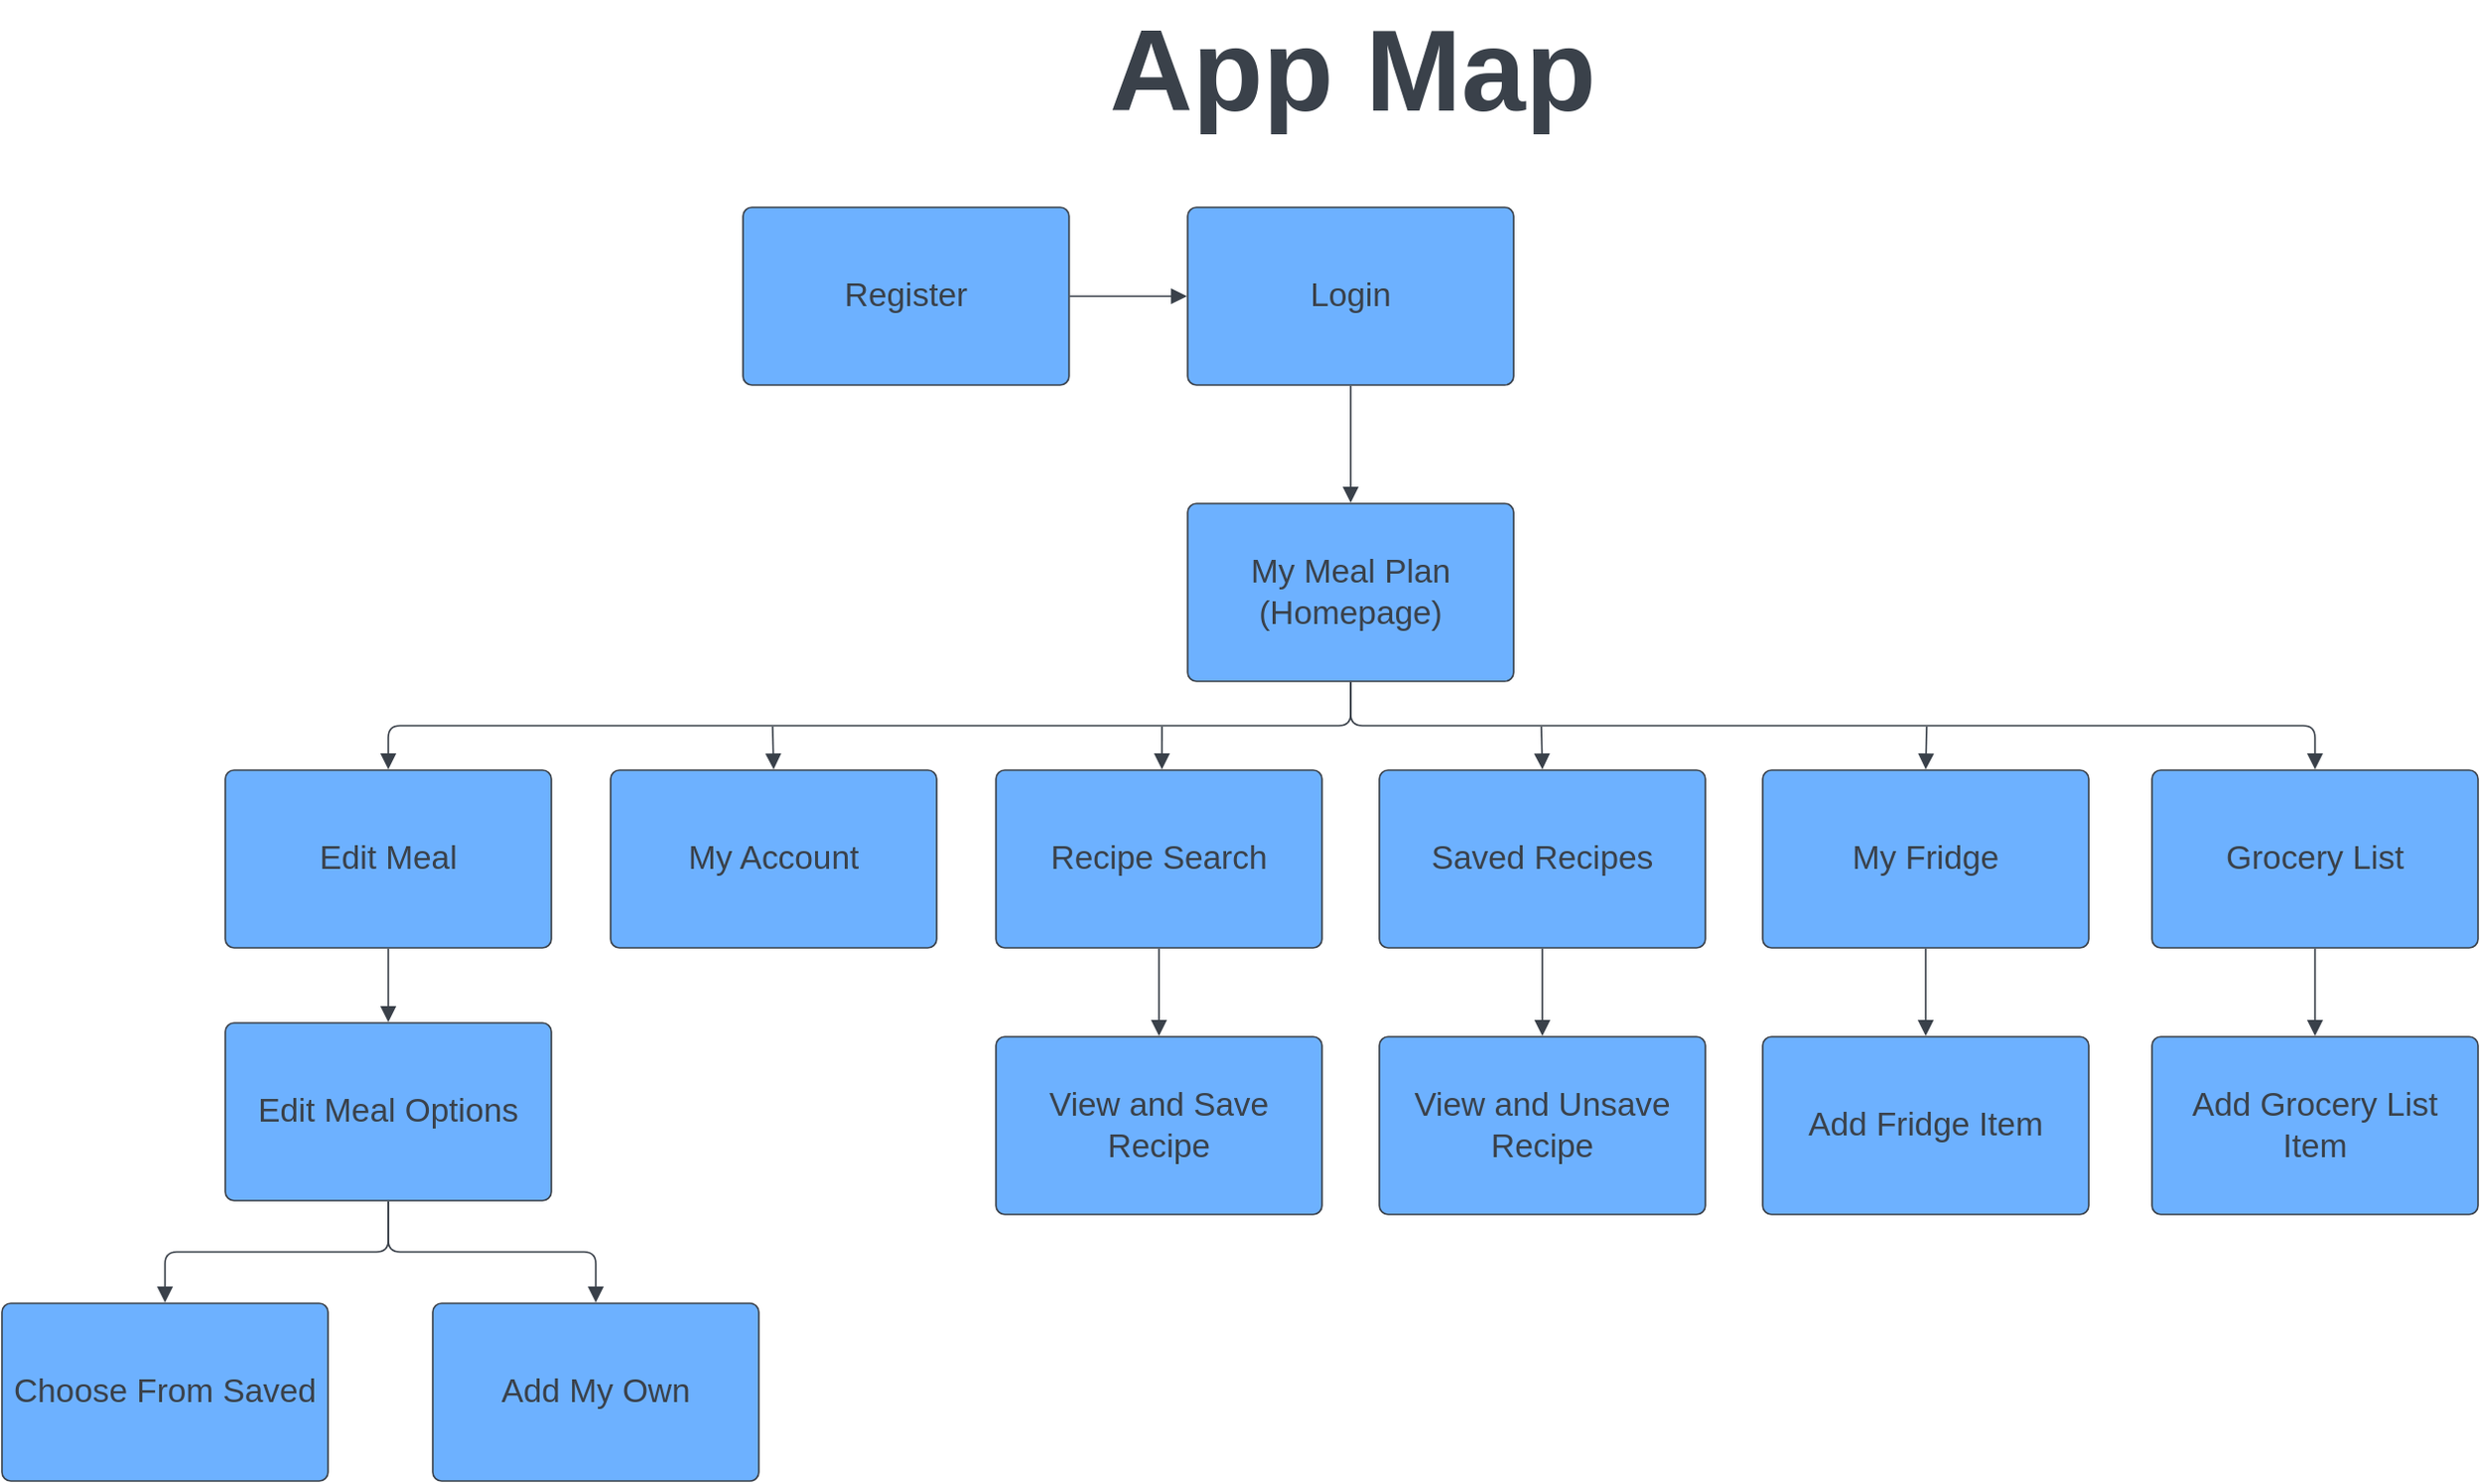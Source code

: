 <?xml version="1.0" encoding="UTF-8"?>
<mxfile version="20.8.21" type="google"><diagram name="Page-1" id="qA8RytMTzP0X80dckJpF"><mxGraphModel dx="1614" dy="970" grid="1" gridSize="10" guides="1" tooltips="1" connect="1" arrows="1" fold="1" page="1" pageScale="1" pageWidth="850" pageHeight="1100" math="0" shadow="0"><root><mxCell id="0"/><mxCell id="1" parent="0"/><mxCell id="4_aGPoUVInJvyoLCPtZg-1" value="App Map" style="html=1;overflow=block;blockSpacing=1;whiteSpace=wrap;fontSize=58.3;fontColor=#3a414a;fontStyle=1;spacing=0;fillColor=#ffffff;strokeWidth=1.5;strokeColor=none;lucidId=AG.yvD~UPX.G;" vertex="1" parent="1"><mxGeometry x="781" y="60" width="257" height="45" as="geometry"/></mxCell><mxCell id="4_aGPoUVInJvyoLCPtZg-2" value="Register" style="html=1;overflow=block;blockSpacing=1;whiteSpace=wrap;fontSize=16.7;fontColor=#3a414a;spacing=3.8;strokeColor=#3a414a;strokeOpacity=100;fillOpacity=100;rounded=1;absoluteArcSize=1;arcSize=9;fillColor=#6db1ff;strokeWidth=0.8;lucidId=vz.y1DvTpkcS;" vertex="1" parent="1"><mxGeometry x="601" y="165" width="165" height="90" as="geometry"/></mxCell><mxCell id="4_aGPoUVInJvyoLCPtZg-3" value="My Meal Plan (Homepage)" style="html=1;overflow=block;blockSpacing=1;whiteSpace=wrap;fontSize=16.7;fontColor=#3a414a;spacing=3.8;strokeColor=#3a414a;strokeOpacity=100;fillOpacity=100;rounded=1;absoluteArcSize=1;arcSize=9;fillColor=#6db1ff;strokeWidth=0.8;lucidId=uD.ydg5oISM8;" vertex="1" parent="1"><mxGeometry x="826" y="315" width="165" height="90" as="geometry"/></mxCell><mxCell id="4_aGPoUVInJvyoLCPtZg-4" value="Edit Meal" style="html=1;overflow=block;blockSpacing=1;whiteSpace=wrap;fontSize=16.7;fontColor=#3a414a;spacing=3.8;strokeColor=#3a414a;strokeOpacity=100;fillOpacity=100;rounded=1;absoluteArcSize=1;arcSize=9;fillColor=#6db1ff;strokeWidth=0.8;lucidId=hF.ybsbpy~SO;" vertex="1" parent="1"><mxGeometry x="339" y="450" width="165" height="90" as="geometry"/></mxCell><mxCell id="4_aGPoUVInJvyoLCPtZg-5" value="" style="html=1;jettySize=18;whiteSpace=wrap;fontSize=13;strokeColor=#3a414a;strokeOpacity=100;strokeWidth=0.8;rounded=1;arcSize=12;edgeStyle=orthogonalEdgeStyle;startArrow=none;endArrow=block;endFill=1;exitX=0.5;exitY=1.004;exitPerimeter=0;entryX=0.5;entryY=-0.004;entryPerimeter=0;lucidId=oF.yP5Bwtzsj;" edge="1" parent="1" source="4_aGPoUVInJvyoLCPtZg-3" target="4_aGPoUVInJvyoLCPtZg-4"><mxGeometry width="100" height="100" relative="1" as="geometry"><Array as="points"/></mxGeometry></mxCell><mxCell id="4_aGPoUVInJvyoLCPtZg-6" value="Choose From Saved" style="html=1;overflow=block;blockSpacing=1;whiteSpace=wrap;fontSize=16.7;fontColor=#3a414a;spacing=3.8;strokeColor=#3a414a;strokeOpacity=100;fillOpacity=100;rounded=1;absoluteArcSize=1;arcSize=9;fillColor=#6db1ff;strokeWidth=0.8;lucidId=fM.yvMY-tuTI;" vertex="1" parent="1"><mxGeometry x="226" y="720" width="165" height="90" as="geometry"/></mxCell><mxCell id="4_aGPoUVInJvyoLCPtZg-7" value="Add My Own" style="html=1;overflow=block;blockSpacing=1;whiteSpace=wrap;fontSize=16.7;fontColor=#3a414a;spacing=3.8;strokeColor=#3a414a;strokeOpacity=100;fillOpacity=100;rounded=1;absoluteArcSize=1;arcSize=9;fillColor=#6db1ff;strokeWidth=0.8;lucidId=mM.yX-7evmpL;" vertex="1" parent="1"><mxGeometry x="444" y="720" width="165" height="90" as="geometry"/></mxCell><mxCell id="4_aGPoUVInJvyoLCPtZg-8" value="" style="html=1;jettySize=18;whiteSpace=wrap;fontSize=13;strokeColor=#3a414a;strokeOpacity=100;strokeWidth=0.8;rounded=1;arcSize=12;edgeStyle=orthogonalEdgeStyle;startArrow=none;endArrow=block;endFill=1;exitX=0.5;exitY=1.004;exitPerimeter=0;entryX=0.5;entryY=-0.004;entryPerimeter=0;lucidId=_P.yurAGfV3H;" edge="1" parent="1" source="4_aGPoUVInJvyoLCPtZg-25" target="4_aGPoUVInJvyoLCPtZg-6"><mxGeometry width="100" height="100" relative="1" as="geometry"><Array as="points"/></mxGeometry></mxCell><mxCell id="4_aGPoUVInJvyoLCPtZg-9" value="" style="html=1;jettySize=18;whiteSpace=wrap;fontSize=13;strokeColor=#3a414a;strokeOpacity=100;strokeWidth=0.8;rounded=1;arcSize=12;edgeStyle=orthogonalEdgeStyle;startArrow=none;endArrow=block;endFill=1;exitX=0.5;exitY=1.004;exitPerimeter=0;entryX=0.5;entryY=-0.004;entryPerimeter=0;lucidId=JQ.yAXoub2bA;" edge="1" parent="1" source="4_aGPoUVInJvyoLCPtZg-25" target="4_aGPoUVInJvyoLCPtZg-7"><mxGeometry width="100" height="100" relative="1" as="geometry"><Array as="points"/></mxGeometry></mxCell><mxCell id="4_aGPoUVInJvyoLCPtZg-10" value="My Account" style="html=1;overflow=block;blockSpacing=1;whiteSpace=wrap;fontSize=16.7;fontColor=#3a414a;spacing=3.8;strokeColor=#3a414a;strokeOpacity=100;fillOpacity=100;rounded=1;absoluteArcSize=1;arcSize=9;fillColor=#6db1ff;strokeWidth=0.8;lucidId=A1.ygFDTbXAS;" vertex="1" parent="1"><mxGeometry x="534" y="450" width="165" height="90" as="geometry"/></mxCell><mxCell id="4_aGPoUVInJvyoLCPtZg-11" value="" style="html=1;jettySize=18;whiteSpace=wrap;fontSize=13;strokeColor=#3a414a;strokeOpacity=100;strokeWidth=0.8;rounded=1;arcSize=12;edgeStyle=orthogonalEdgeStyle;startArrow=none;endArrow=block;endFill=1;entryX=0.5;entryY=-0.004;entryPerimeter=0;lucidId=l4.yf20e-uGm;" edge="1" parent="1" target="4_aGPoUVInJvyoLCPtZg-10"><mxGeometry width="100" height="100" relative="1" as="geometry"><Array as="points"/><mxPoint x="616" y="428" as="sourcePoint"/></mxGeometry></mxCell><mxCell id="4_aGPoUVInJvyoLCPtZg-12" value="" style="html=1;jettySize=18;whiteSpace=wrap;fontSize=13;strokeColor=#3a414a;strokeOpacity=100;strokeWidth=0.8;rounded=1;arcSize=12;edgeStyle=orthogonalEdgeStyle;startArrow=none;endArrow=block;endFill=1;exitX=0.5;exitY=1.004;exitPerimeter=0;entryX=0.5;entryY=-0.004;entryPerimeter=0;lucidId=P4.yDfggjBlA;" edge="1" parent="1" source="4_aGPoUVInJvyoLCPtZg-3" target="4_aGPoUVInJvyoLCPtZg-17"><mxGeometry width="100" height="100" relative="1" as="geometry"><Array as="points"/></mxGeometry></mxCell><mxCell id="4_aGPoUVInJvyoLCPtZg-13" value="Recipe Search" style="html=1;overflow=block;blockSpacing=1;whiteSpace=wrap;fontSize=16.7;fontColor=#3a414a;spacing=3.8;strokeColor=#3a414a;strokeOpacity=100;fillOpacity=100;rounded=1;absoluteArcSize=1;arcSize=9;fillColor=#6db1ff;strokeWidth=0.8;lucidId=T4.yfdyfAw6g;" vertex="1" parent="1"><mxGeometry x="729" y="450" width="165" height="90" as="geometry"/></mxCell><mxCell id="4_aGPoUVInJvyoLCPtZg-14" value="Saved Recipes" style="html=1;overflow=block;blockSpacing=1;whiteSpace=wrap;fontSize=16.7;fontColor=#3a414a;spacing=3.8;strokeColor=#3a414a;strokeOpacity=100;fillOpacity=100;rounded=1;absoluteArcSize=1;arcSize=9;fillColor=#6db1ff;strokeWidth=0.8;lucidId=14.yqBdIObtq;" vertex="1" parent="1"><mxGeometry x="923" y="450" width="165" height="90" as="geometry"/></mxCell><mxCell id="4_aGPoUVInJvyoLCPtZg-15" value="" style="html=1;jettySize=18;whiteSpace=wrap;fontSize=13;strokeColor=#3a414a;strokeOpacity=100;strokeWidth=0.8;rounded=1;arcSize=12;edgeStyle=orthogonalEdgeStyle;startArrow=none;endArrow=block;endFill=1;entryX=0.509;entryY=-0.004;entryPerimeter=0;lucidId=5-.yk_m46F-s;" edge="1" parent="1" target="4_aGPoUVInJvyoLCPtZg-13"><mxGeometry width="100" height="100" relative="1" as="geometry"><Array as="points"/><mxPoint x="813" y="428" as="sourcePoint"/></mxGeometry></mxCell><mxCell id="4_aGPoUVInJvyoLCPtZg-16" value="My Fridge" style="html=1;overflow=block;blockSpacing=1;whiteSpace=wrap;fontSize=16.7;fontColor=#3a414a;spacing=3.8;strokeColor=#3a414a;strokeOpacity=100;fillOpacity=100;rounded=1;absoluteArcSize=1;arcSize=9;fillColor=#6db1ff;strokeWidth=0.8;lucidId=B_.ydslctm2q;" vertex="1" parent="1"><mxGeometry x="1117" y="450" width="165" height="90" as="geometry"/></mxCell><mxCell id="4_aGPoUVInJvyoLCPtZg-17" value="Grocery List" style="html=1;overflow=block;blockSpacing=1;whiteSpace=wrap;fontSize=16.7;fontColor=#3a414a;spacing=3.8;strokeColor=#3a414a;strokeOpacity=100;fillOpacity=100;rounded=1;absoluteArcSize=1;arcSize=9;fillColor=#6db1ff;strokeWidth=0.8;lucidId=I_.yVRmIwkYL;" vertex="1" parent="1"><mxGeometry x="1314" y="450" width="165" height="90" as="geometry"/></mxCell><mxCell id="4_aGPoUVInJvyoLCPtZg-18" value="" style="html=1;jettySize=18;whiteSpace=wrap;fontSize=13;strokeColor=#3a414a;strokeOpacity=100;strokeWidth=0.8;rounded=1;arcSize=12;edgeStyle=orthogonalEdgeStyle;startArrow=none;endArrow=block;endFill=1;entryX=0.5;entryY=-0.004;entryPerimeter=0;lucidId=w~.yXdzN4ZxD;" edge="1" parent="1" target="4_aGPoUVInJvyoLCPtZg-16"><mxGeometry width="100" height="100" relative="1" as="geometry"><Array as="points"/><mxPoint x="1200" y="428" as="sourcePoint"/></mxGeometry></mxCell><mxCell id="4_aGPoUVInJvyoLCPtZg-19" value="Login" style="html=1;overflow=block;blockSpacing=1;whiteSpace=wrap;fontSize=16.7;fontColor=#3a414a;spacing=3.8;strokeColor=#3a414a;strokeOpacity=100;fillOpacity=100;rounded=1;absoluteArcSize=1;arcSize=9;fillColor=#6db1ff;strokeWidth=0.8;lucidId=Gd~yALrK~1pC;" vertex="1" parent="1"><mxGeometry x="826" y="165" width="165" height="90" as="geometry"/></mxCell><mxCell id="4_aGPoUVInJvyoLCPtZg-20" value="" style="html=1;jettySize=18;whiteSpace=wrap;fontSize=13;strokeColor=#3a414a;strokeOpacity=100;strokeWidth=0.8;rounded=1;arcSize=12;edgeStyle=orthogonalEdgeStyle;startArrow=none;endArrow=block;endFill=1;exitX=0.5;exitY=1.004;exitPerimeter=0;entryX=0.5;entryY=-0.004;entryPerimeter=0;lucidId=Pd~ySuTU_qXO;" edge="1" parent="1" source="4_aGPoUVInJvyoLCPtZg-19" target="4_aGPoUVInJvyoLCPtZg-3"><mxGeometry width="100" height="100" relative="1" as="geometry"><Array as="points"/></mxGeometry></mxCell><mxCell id="4_aGPoUVInJvyoLCPtZg-21" value="" style="html=1;jettySize=18;whiteSpace=wrap;fontSize=13;strokeColor=#3a414a;strokeOpacity=100;strokeWidth=0.8;rounded=1;arcSize=12;edgeStyle=orthogonalEdgeStyle;startArrow=none;endArrow=block;endFill=1;entryX=0.5;entryY=-0.004;entryPerimeter=0;lucidId=Kh~ysw~TjTws;" edge="1" parent="1" target="4_aGPoUVInJvyoLCPtZg-14"><mxGeometry width="100" height="100" relative="1" as="geometry"><Array as="points"/><mxPoint x="1005" y="428" as="sourcePoint"/></mxGeometry></mxCell><mxCell id="4_aGPoUVInJvyoLCPtZg-22" value="" style="html=1;jettySize=18;whiteSpace=wrap;fontSize=13;strokeColor=#3a414a;strokeOpacity=100;strokeWidth=0.8;rounded=1;arcSize=12;edgeStyle=orthogonalEdgeStyle;startArrow=none;endArrow=block;endFill=1;exitX=1.002;exitY=0.5;exitPerimeter=0;entryX=-0.002;entryY=0.5;entryPerimeter=0;lucidId=ei~y4QSGVabK;" edge="1" parent="1" source="4_aGPoUVInJvyoLCPtZg-2" target="4_aGPoUVInJvyoLCPtZg-19"><mxGeometry width="100" height="100" relative="1" as="geometry"><Array as="points"/></mxGeometry></mxCell><mxCell id="4_aGPoUVInJvyoLCPtZg-23" value="Add Fridge Item" style="html=1;overflow=block;blockSpacing=1;whiteSpace=wrap;fontSize=16.7;fontColor=#3a414a;spacing=3.8;strokeColor=#3a414a;strokeOpacity=100;fillOpacity=100;rounded=1;absoluteArcSize=1;arcSize=9;fillColor=#6db1ff;strokeWidth=0.8;lucidId=HIrzeR6eiisF;" vertex="1" parent="1"><mxGeometry x="1117" y="585" width="165" height="90" as="geometry"/></mxCell><mxCell id="4_aGPoUVInJvyoLCPtZg-24" value="" style="html=1;jettySize=18;whiteSpace=wrap;fontSize=13;strokeColor=#3a414a;strokeOpacity=100;strokeWidth=0.8;rounded=1;arcSize=12;edgeStyle=orthogonalEdgeStyle;startArrow=none;endArrow=block;endFill=1;exitX=0.5;exitY=1.004;exitPerimeter=0;entryX=0.5;entryY=-0.004;entryPerimeter=0;lucidId=9Irz70r5VkR.;" edge="1" parent="1" source="4_aGPoUVInJvyoLCPtZg-16" target="4_aGPoUVInJvyoLCPtZg-23"><mxGeometry width="100" height="100" relative="1" as="geometry"><Array as="points"/></mxGeometry></mxCell><mxCell id="4_aGPoUVInJvyoLCPtZg-25" value="Edit Meal Options" style="html=1;overflow=block;blockSpacing=1;whiteSpace=wrap;fontSize=16.7;fontColor=#3a414a;spacing=3.8;strokeColor=#3a414a;strokeOpacity=100;fillOpacity=100;rounded=1;absoluteArcSize=1;arcSize=9;fillColor=#6db1ff;strokeWidth=0.8;lucidId=4JrzoKT1WMLa;" vertex="1" parent="1"><mxGeometry x="339" y="578" width="165" height="90" as="geometry"/></mxCell><mxCell id="4_aGPoUVInJvyoLCPtZg-26" value="" style="html=1;jettySize=18;whiteSpace=wrap;fontSize=13;strokeColor=#3a414a;strokeOpacity=100;strokeWidth=0.8;rounded=1;arcSize=12;edgeStyle=orthogonalEdgeStyle;startArrow=none;endArrow=block;endFill=1;exitX=0.5;exitY=1.004;exitPerimeter=0;entryX=0.5;entryY=-0.004;entryPerimeter=0;lucidId=mKrzumz-sfDX;" edge="1" parent="1" source="4_aGPoUVInJvyoLCPtZg-4" target="4_aGPoUVInJvyoLCPtZg-25"><mxGeometry width="100" height="100" relative="1" as="geometry"><Array as="points"/></mxGeometry></mxCell><mxCell id="4_aGPoUVInJvyoLCPtZg-27" value="View and Save Recipe" style="html=1;overflow=block;blockSpacing=1;whiteSpace=wrap;fontSize=16.7;fontColor=#3a414a;spacing=3.8;strokeColor=#3a414a;strokeOpacity=100;fillOpacity=100;rounded=1;absoluteArcSize=1;arcSize=9;fillColor=#6db1ff;strokeWidth=0.8;lucidId=~KrzsJInws2r;" vertex="1" parent="1"><mxGeometry x="729" y="585" width="165" height="90" as="geometry"/></mxCell><mxCell id="4_aGPoUVInJvyoLCPtZg-28" value="" style="html=1;jettySize=18;whiteSpace=wrap;fontSize=13;strokeColor=#3a414a;strokeOpacity=100;strokeWidth=0.8;rounded=1;arcSize=12;edgeStyle=orthogonalEdgeStyle;startArrow=none;endArrow=block;endFill=1;exitX=0.5;exitY=1.004;exitPerimeter=0;entryX=0.5;entryY=-0.004;entryPerimeter=0;lucidId=gLrz30_UyYU8;" edge="1" parent="1" source="4_aGPoUVInJvyoLCPtZg-13" target="4_aGPoUVInJvyoLCPtZg-27"><mxGeometry width="100" height="100" relative="1" as="geometry"><Array as="points"/></mxGeometry></mxCell><mxCell id="4_aGPoUVInJvyoLCPtZg-29" value="View and Unsave Recipe" style="html=1;overflow=block;blockSpacing=1;whiteSpace=wrap;fontSize=16.7;fontColor=#3a414a;spacing=3.8;strokeColor=#3a414a;strokeOpacity=100;fillOpacity=100;rounded=1;absoluteArcSize=1;arcSize=9;fillColor=#6db1ff;strokeWidth=0.8;lucidId=wLrzV5Tram~T;" vertex="1" parent="1"><mxGeometry x="923" y="585" width="165" height="90" as="geometry"/></mxCell><mxCell id="4_aGPoUVInJvyoLCPtZg-30" value="" style="html=1;jettySize=18;whiteSpace=wrap;fontSize=13;strokeColor=#3a414a;strokeOpacity=100;strokeWidth=0.8;rounded=1;arcSize=12;edgeStyle=orthogonalEdgeStyle;startArrow=none;endArrow=block;endFill=1;exitX=0.5;exitY=1.004;exitPerimeter=0;entryX=0.5;entryY=-0.004;entryPerimeter=0;lucidId=CLrzbzUr~3Jr;" edge="1" parent="1" source="4_aGPoUVInJvyoLCPtZg-14" target="4_aGPoUVInJvyoLCPtZg-29"><mxGeometry width="100" height="100" relative="1" as="geometry"><Array as="points"/></mxGeometry></mxCell><mxCell id="4_aGPoUVInJvyoLCPtZg-31" value="Add Grocery List Item" style="html=1;overflow=block;blockSpacing=1;whiteSpace=wrap;fontSize=16.7;fontColor=#3a414a;spacing=3.8;strokeColor=#3a414a;strokeOpacity=100;fillOpacity=100;rounded=1;absoluteArcSize=1;arcSize=9;fillColor=#6db1ff;strokeWidth=0.8;lucidId=cMrzz_TZ6c3S;" vertex="1" parent="1"><mxGeometry x="1314" y="585" width="165" height="90" as="geometry"/></mxCell><mxCell id="4_aGPoUVInJvyoLCPtZg-32" value="" style="html=1;jettySize=18;whiteSpace=wrap;fontSize=13;strokeColor=#3a414a;strokeOpacity=100;strokeWidth=0.8;rounded=1;arcSize=12;edgeStyle=orthogonalEdgeStyle;startArrow=none;endArrow=block;endFill=1;exitX=0.5;exitY=1.004;exitPerimeter=0;entryX=0.5;entryY=-0.004;entryPerimeter=0;lucidId=qMrzsFvR9svU;" edge="1" parent="1" source="4_aGPoUVInJvyoLCPtZg-17" target="4_aGPoUVInJvyoLCPtZg-31"><mxGeometry width="100" height="100" relative="1" as="geometry"><Array as="points"/></mxGeometry></mxCell></root></mxGraphModel></diagram></mxfile>